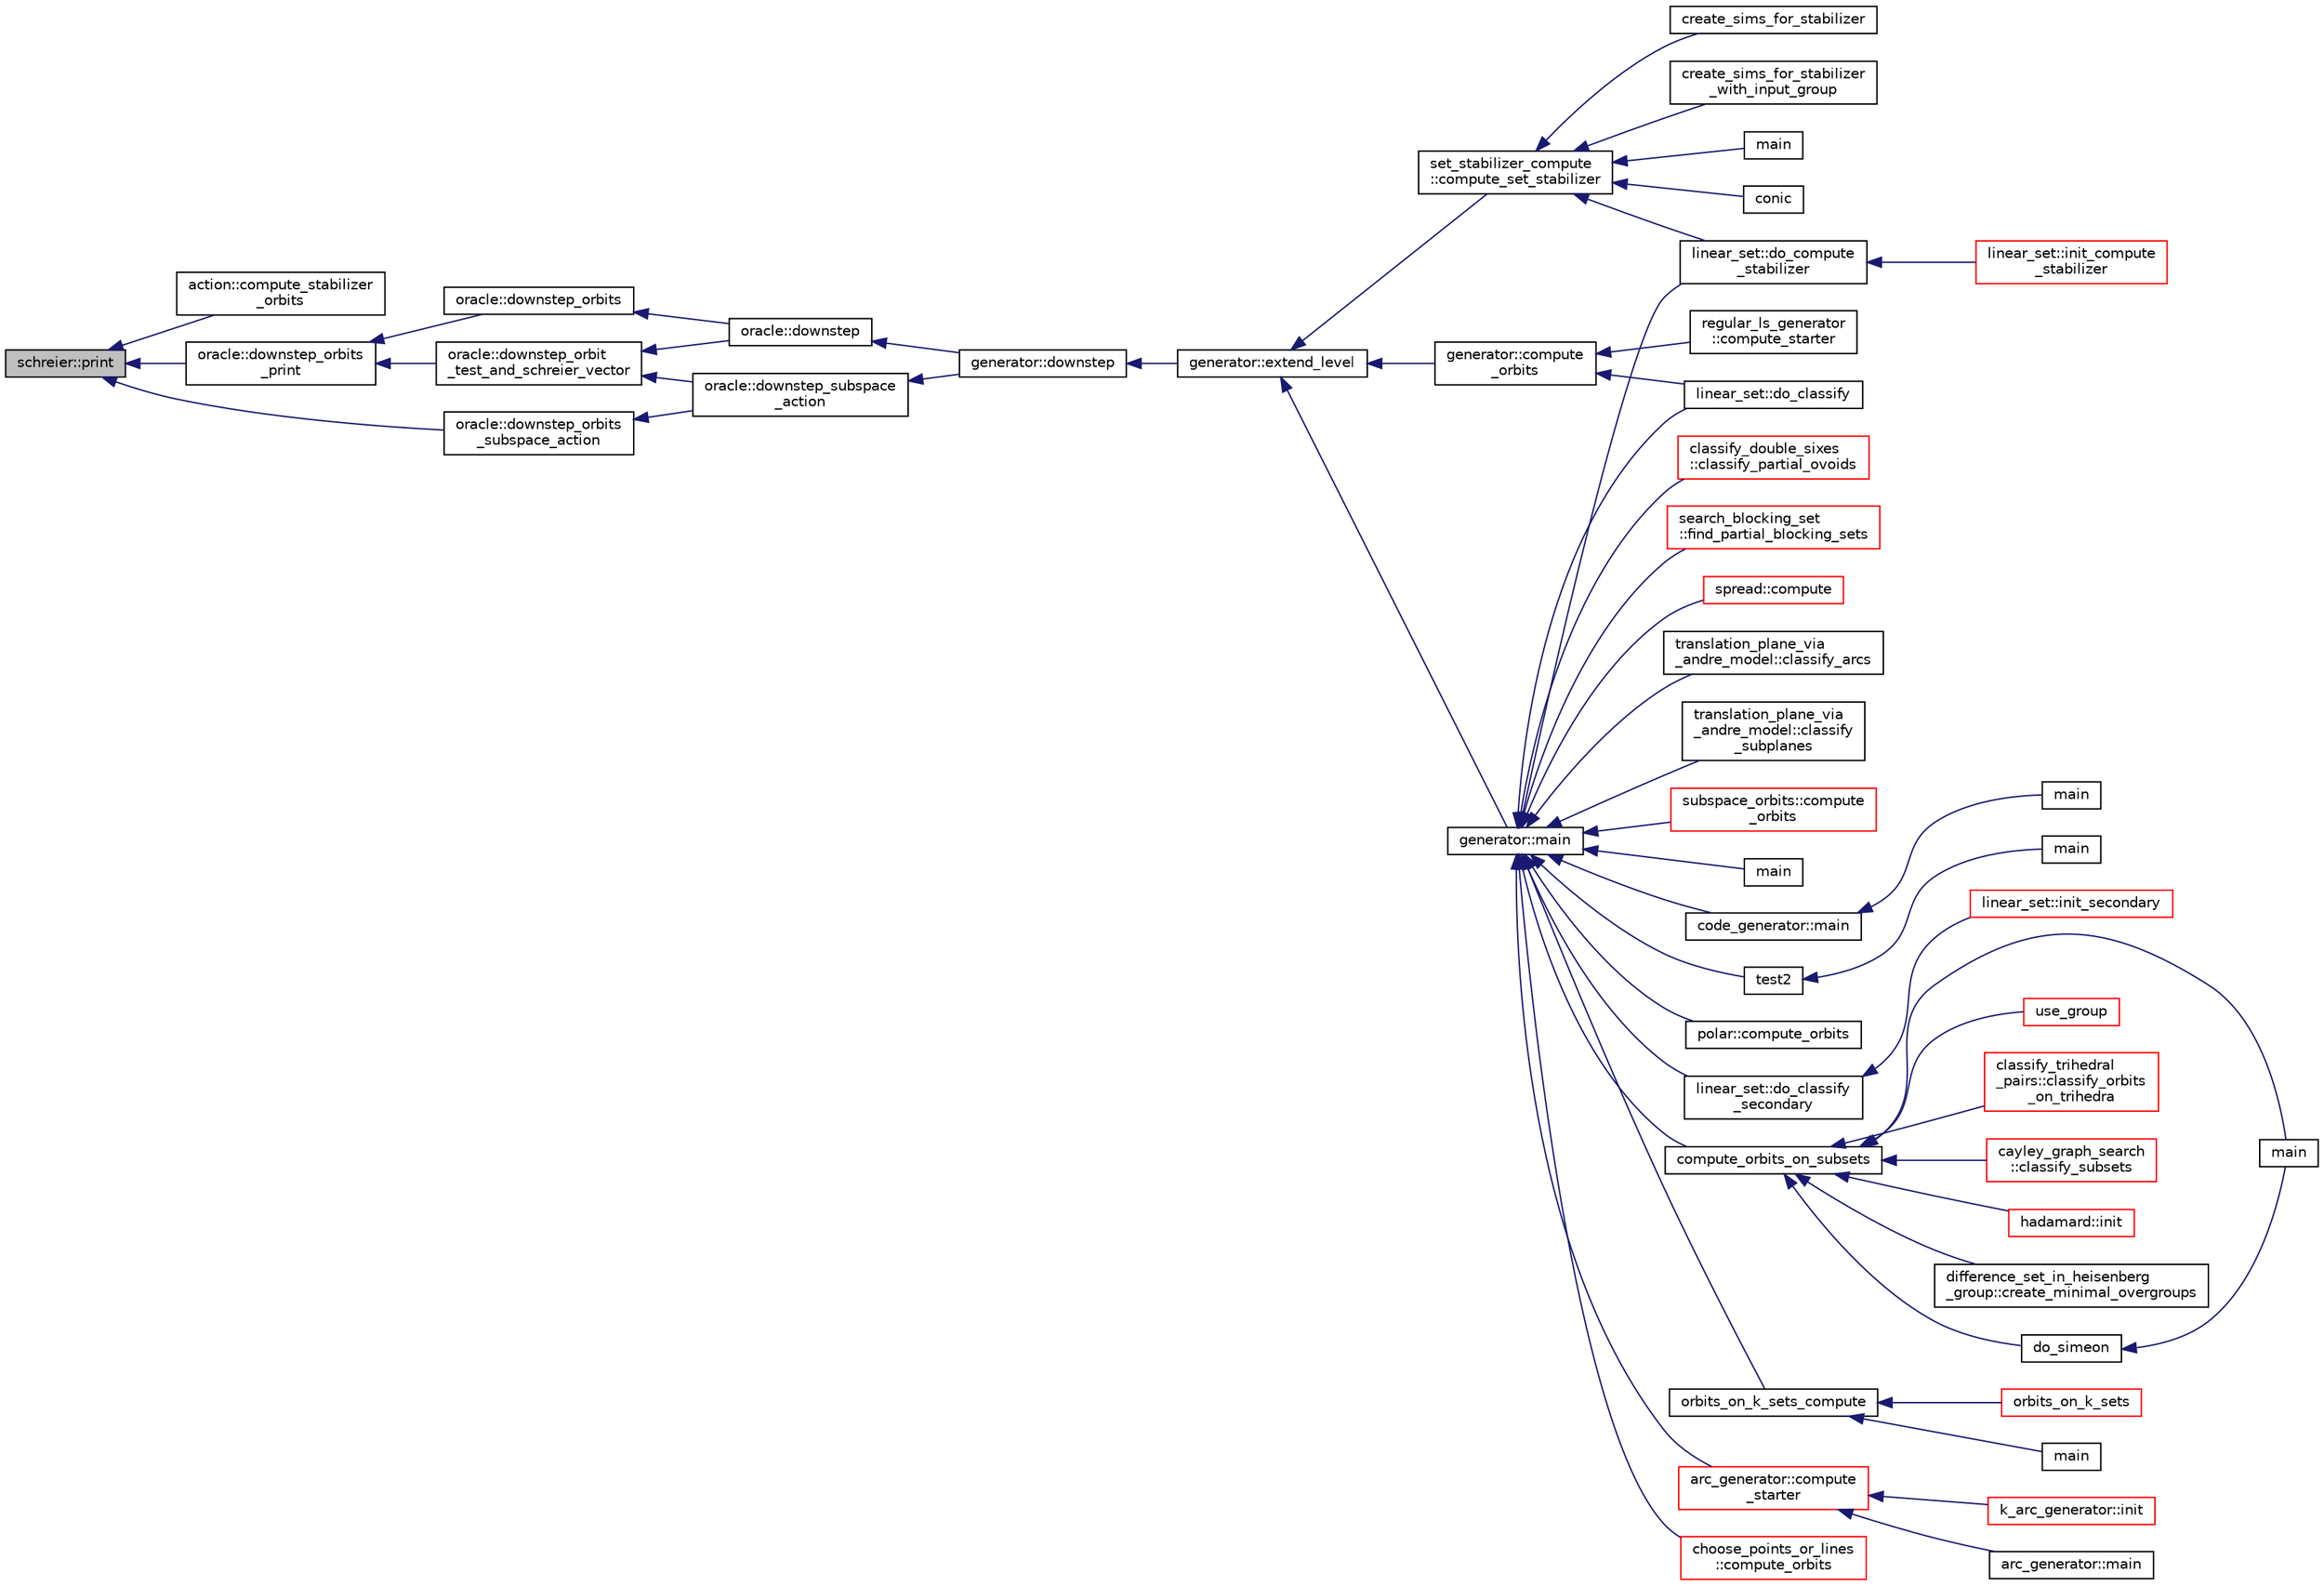 digraph "schreier::print"
{
  edge [fontname="Helvetica",fontsize="10",labelfontname="Helvetica",labelfontsize="10"];
  node [fontname="Helvetica",fontsize="10",shape=record];
  rankdir="LR";
  Node3540 [label="schreier::print",height=0.2,width=0.4,color="black", fillcolor="grey75", style="filled", fontcolor="black"];
  Node3540 -> Node3541 [dir="back",color="midnightblue",fontsize="10",style="solid",fontname="Helvetica"];
  Node3541 [label="action::compute_stabilizer\l_orbits",height=0.2,width=0.4,color="black", fillcolor="white", style="filled",URL="$d2/d86/classaction.html#a460cd7c4b648f59ce370386f4322e972"];
  Node3540 -> Node3542 [dir="back",color="midnightblue",fontsize="10",style="solid",fontname="Helvetica"];
  Node3542 [label="oracle::downstep_orbits\l_print",height=0.2,width=0.4,color="black", fillcolor="white", style="filled",URL="$d7/da7/classoracle.html#a7c267cd92618aacf63d6fb3d8730df33"];
  Node3542 -> Node3543 [dir="back",color="midnightblue",fontsize="10",style="solid",fontname="Helvetica"];
  Node3543 [label="oracle::downstep_orbits",height=0.2,width=0.4,color="black", fillcolor="white", style="filled",URL="$d7/da7/classoracle.html#a65ea623f3a7b2e3dba4e29638207bc53"];
  Node3543 -> Node3544 [dir="back",color="midnightblue",fontsize="10",style="solid",fontname="Helvetica"];
  Node3544 [label="oracle::downstep",height=0.2,width=0.4,color="black", fillcolor="white", style="filled",URL="$d7/da7/classoracle.html#a4fbc6710b45e5af5c2fb5bc3aa6d3bb1"];
  Node3544 -> Node3545 [dir="back",color="midnightblue",fontsize="10",style="solid",fontname="Helvetica"];
  Node3545 [label="generator::downstep",height=0.2,width=0.4,color="black", fillcolor="white", style="filled",URL="$d7/d73/classgenerator.html#ad90bc284af0b5f5beae960a0bd7a5b43"];
  Node3545 -> Node3546 [dir="back",color="midnightblue",fontsize="10",style="solid",fontname="Helvetica"];
  Node3546 [label="generator::extend_level",height=0.2,width=0.4,color="black", fillcolor="white", style="filled",URL="$d7/d73/classgenerator.html#a91b84d80ccec0cd2136bc221c30e0f8e"];
  Node3546 -> Node3547 [dir="back",color="midnightblue",fontsize="10",style="solid",fontname="Helvetica"];
  Node3547 [label="set_stabilizer_compute\l::compute_set_stabilizer",height=0.2,width=0.4,color="black", fillcolor="white", style="filled",URL="$d8/dc6/classset__stabilizer__compute.html#ad4f92074322e98c7cd0ed5d4f8486b76"];
  Node3547 -> Node3548 [dir="back",color="midnightblue",fontsize="10",style="solid",fontname="Helvetica"];
  Node3548 [label="main",height=0.2,width=0.4,color="black", fillcolor="white", style="filled",URL="$db/d67/test__hyperoval_8_c.html#a3c04138a5bfe5d72780bb7e82a18e627"];
  Node3547 -> Node3549 [dir="back",color="midnightblue",fontsize="10",style="solid",fontname="Helvetica"];
  Node3549 [label="conic",height=0.2,width=0.4,color="black", fillcolor="white", style="filled",URL="$d4/de8/conic_8_c.html#a96def9474b981a9d5831a9b48d85d652"];
  Node3547 -> Node3550 [dir="back",color="midnightblue",fontsize="10",style="solid",fontname="Helvetica"];
  Node3550 [label="linear_set::do_compute\l_stabilizer",height=0.2,width=0.4,color="black", fillcolor="white", style="filled",URL="$dd/d86/classlinear__set.html#ae8f58ded28fb5370f4459cca42b7463b"];
  Node3550 -> Node3551 [dir="back",color="midnightblue",fontsize="10",style="solid",fontname="Helvetica"];
  Node3551 [label="linear_set::init_compute\l_stabilizer",height=0.2,width=0.4,color="red", fillcolor="white", style="filled",URL="$dd/d86/classlinear__set.html#a0cc3eaec1896fdc977b62e94623b055b"];
  Node3547 -> Node3553 [dir="back",color="midnightblue",fontsize="10",style="solid",fontname="Helvetica"];
  Node3553 [label="create_sims_for_stabilizer",height=0.2,width=0.4,color="black", fillcolor="white", style="filled",URL="$d0/d76/tl__algebra__and__number__theory_8h.html#af2c67d225072549409be710ac3cd30f8"];
  Node3547 -> Node3554 [dir="back",color="midnightblue",fontsize="10",style="solid",fontname="Helvetica"];
  Node3554 [label="create_sims_for_stabilizer\l_with_input_group",height=0.2,width=0.4,color="black", fillcolor="white", style="filled",URL="$d0/d76/tl__algebra__and__number__theory_8h.html#af5482567a8d6ba5c2fe593bf6f7f9a0f"];
  Node3546 -> Node3555 [dir="back",color="midnightblue",fontsize="10",style="solid",fontname="Helvetica"];
  Node3555 [label="generator::compute\l_orbits",height=0.2,width=0.4,color="black", fillcolor="white", style="filled",URL="$d7/d73/classgenerator.html#a23989bc20ecaaed39c4119c758367f40"];
  Node3555 -> Node3556 [dir="back",color="midnightblue",fontsize="10",style="solid",fontname="Helvetica"];
  Node3556 [label="regular_ls_generator\l::compute_starter",height=0.2,width=0.4,color="black", fillcolor="white", style="filled",URL="$d2/dd8/classregular__ls__generator.html#aa38907741058694a73194b02ceb4a53d"];
  Node3555 -> Node3557 [dir="back",color="midnightblue",fontsize="10",style="solid",fontname="Helvetica"];
  Node3557 [label="linear_set::do_classify",height=0.2,width=0.4,color="black", fillcolor="white", style="filled",URL="$dd/d86/classlinear__set.html#a3eb2dbce7fa8b71901dfc12f288ddd0c"];
  Node3546 -> Node3558 [dir="back",color="midnightblue",fontsize="10",style="solid",fontname="Helvetica"];
  Node3558 [label="generator::main",height=0.2,width=0.4,color="black", fillcolor="white", style="filled",URL="$d7/d73/classgenerator.html#a01abff8e9f231bf0d82e2e8e0061f242"];
  Node3558 -> Node3559 [dir="back",color="midnightblue",fontsize="10",style="solid",fontname="Helvetica"];
  Node3559 [label="main",height=0.2,width=0.4,color="black", fillcolor="white", style="filled",URL="$d2/d11/codes_8h.html#a217dbf8b442f20279ea00b898af96f52"];
  Node3558 -> Node3560 [dir="back",color="midnightblue",fontsize="10",style="solid",fontname="Helvetica"];
  Node3560 [label="code_generator::main",height=0.2,width=0.4,color="black", fillcolor="white", style="filled",URL="$db/d37/classcode__generator.html#ab3cf3a306e4032c2b471ac95321c599f"];
  Node3560 -> Node3561 [dir="back",color="midnightblue",fontsize="10",style="solid",fontname="Helvetica"];
  Node3561 [label="main",height=0.2,width=0.4,color="black", fillcolor="white", style="filled",URL="$d4/d4f/codes_8_c.html#a217dbf8b442f20279ea00b898af96f52"];
  Node3558 -> Node3562 [dir="back",color="midnightblue",fontsize="10",style="solid",fontname="Helvetica"];
  Node3562 [label="test2",height=0.2,width=0.4,color="black", fillcolor="white", style="filled",URL="$d9/db0/factor__space_8_c.html#a39d73a812e5fd8f1bc111e948368cb10"];
  Node3562 -> Node3563 [dir="back",color="midnightblue",fontsize="10",style="solid",fontname="Helvetica"];
  Node3563 [label="main",height=0.2,width=0.4,color="black", fillcolor="white", style="filled",URL="$d9/db0/factor__space_8_c.html#a3c04138a5bfe5d72780bb7e82a18e627"];
  Node3558 -> Node3564 [dir="back",color="midnightblue",fontsize="10",style="solid",fontname="Helvetica"];
  Node3564 [label="polar::compute_orbits",height=0.2,width=0.4,color="black", fillcolor="white", style="filled",URL="$da/d1c/classpolar.html#ac4c3c4f95d14c74ff4a3ec3f3479a1da"];
  Node3558 -> Node3557 [dir="back",color="midnightblue",fontsize="10",style="solid",fontname="Helvetica"];
  Node3558 -> Node3565 [dir="back",color="midnightblue",fontsize="10",style="solid",fontname="Helvetica"];
  Node3565 [label="linear_set::do_classify\l_secondary",height=0.2,width=0.4,color="black", fillcolor="white", style="filled",URL="$dd/d86/classlinear__set.html#a47eb7f9995f3343abd3bdfbf9a9a9162"];
  Node3565 -> Node3566 [dir="back",color="midnightblue",fontsize="10",style="solid",fontname="Helvetica"];
  Node3566 [label="linear_set::init_secondary",height=0.2,width=0.4,color="red", fillcolor="white", style="filled",URL="$dd/d86/classlinear__set.html#a7bf8cd7805559b5762921687a7c1ed97"];
  Node3558 -> Node3550 [dir="back",color="midnightblue",fontsize="10",style="solid",fontname="Helvetica"];
  Node3558 -> Node3568 [dir="back",color="midnightblue",fontsize="10",style="solid",fontname="Helvetica"];
  Node3568 [label="compute_orbits_on_subsets",height=0.2,width=0.4,color="black", fillcolor="white", style="filled",URL="$d3/d35/snakes__and__ladders__global_8_c.html#af33697aede0480110b1227f727252637"];
  Node3568 -> Node3569 [dir="back",color="midnightblue",fontsize="10",style="solid",fontname="Helvetica"];
  Node3569 [label="cayley_graph_search\l::classify_subsets",height=0.2,width=0.4,color="red", fillcolor="white", style="filled",URL="$de/dae/classcayley__graph__search.html#a4cf8a90752e018a281481ac80ad52c4b"];
  Node3568 -> Node3572 [dir="back",color="midnightblue",fontsize="10",style="solid",fontname="Helvetica"];
  Node3572 [label="hadamard::init",height=0.2,width=0.4,color="red", fillcolor="white", style="filled",URL="$d7/dbb/classhadamard.html#a16af359850b8bdd0d2a73e260d496c33"];
  Node3568 -> Node3574 [dir="back",color="midnightblue",fontsize="10",style="solid",fontname="Helvetica"];
  Node3574 [label="difference_set_in_heisenberg\l_group::create_minimal_overgroups",height=0.2,width=0.4,color="black", fillcolor="white", style="filled",URL="$de/d8a/classdifference__set__in__heisenberg__group.html#a9bde5ad5da3ebaebf98fbfd3e8110b79"];
  Node3568 -> Node3575 [dir="back",color="midnightblue",fontsize="10",style="solid",fontname="Helvetica"];
  Node3575 [label="main",height=0.2,width=0.4,color="black", fillcolor="white", style="filled",URL="$d5/d13/simeon_8_c.html#ae66f6b31b5ad750f1fe042a706a4e3d4"];
  Node3568 -> Node3576 [dir="back",color="midnightblue",fontsize="10",style="solid",fontname="Helvetica"];
  Node3576 [label="do_simeon",height=0.2,width=0.4,color="black", fillcolor="white", style="filled",URL="$d5/d13/simeon_8_c.html#a36cf3f9cb484fa44da7a7dfcbe9385d0"];
  Node3576 -> Node3575 [dir="back",color="midnightblue",fontsize="10",style="solid",fontname="Helvetica"];
  Node3568 -> Node3577 [dir="back",color="midnightblue",fontsize="10",style="solid",fontname="Helvetica"];
  Node3577 [label="use_group",height=0.2,width=0.4,color="red", fillcolor="white", style="filled",URL="$d9/d9f/all__cliques_8_c.html#aba62531e97173264c39afe2c7857af31"];
  Node3568 -> Node3579 [dir="back",color="midnightblue",fontsize="10",style="solid",fontname="Helvetica"];
  Node3579 [label="classify_trihedral\l_pairs::classify_orbits\l_on_trihedra",height=0.2,width=0.4,color="red", fillcolor="white", style="filled",URL="$d1/d21/classclassify__trihedral__pairs.html#a99625621bfba4bb65b3d60304b306539"];
  Node3558 -> Node3586 [dir="back",color="midnightblue",fontsize="10",style="solid",fontname="Helvetica"];
  Node3586 [label="orbits_on_k_sets_compute",height=0.2,width=0.4,color="black", fillcolor="white", style="filled",URL="$d3/d35/snakes__and__ladders__global_8_c.html#a96743526b15703539d544499276aaa71"];
  Node3586 -> Node3587 [dir="back",color="midnightblue",fontsize="10",style="solid",fontname="Helvetica"];
  Node3587 [label="main",height=0.2,width=0.4,color="black", fillcolor="white", style="filled",URL="$d9/d5f/example__fano__plane_8_c.html#ae66f6b31b5ad750f1fe042a706a4e3d4"];
  Node3586 -> Node3588 [dir="back",color="midnightblue",fontsize="10",style="solid",fontname="Helvetica"];
  Node3588 [label="orbits_on_k_sets",height=0.2,width=0.4,color="red", fillcolor="white", style="filled",URL="$d3/d35/snakes__and__ladders__global_8_c.html#afe3d79116aa8b4d1a93d444a3a979b6e"];
  Node3558 -> Node3597 [dir="back",color="midnightblue",fontsize="10",style="solid",fontname="Helvetica"];
  Node3597 [label="arc_generator::compute\l_starter",height=0.2,width=0.4,color="red", fillcolor="white", style="filled",URL="$d4/d21/classarc__generator.html#aad1dcec3a1c302e743d574bd1ac857d9"];
  Node3597 -> Node3596 [dir="back",color="midnightblue",fontsize="10",style="solid",fontname="Helvetica"];
  Node3596 [label="arc_generator::main",height=0.2,width=0.4,color="black", fillcolor="white", style="filled",URL="$d4/d21/classarc__generator.html#ad80140b51b165dad1fe6ab232be7829a"];
  Node3597 -> Node3598 [dir="back",color="midnightblue",fontsize="10",style="solid",fontname="Helvetica"];
  Node3598 [label="k_arc_generator::init",height=0.2,width=0.4,color="red", fillcolor="white", style="filled",URL="$d6/dd8/classk__arc__generator.html#a6036d9f52ede9f8ca681505626b5361d"];
  Node3558 -> Node3602 [dir="back",color="midnightblue",fontsize="10",style="solid",fontname="Helvetica"];
  Node3602 [label="choose_points_or_lines\l::compute_orbits",height=0.2,width=0.4,color="red", fillcolor="white", style="filled",URL="$d6/d75/classchoose__points__or__lines.html#adc353e2d41dc8a39563322c8cdd85f61"];
  Node3558 -> Node3604 [dir="back",color="midnightblue",fontsize="10",style="solid",fontname="Helvetica"];
  Node3604 [label="classify_double_sixes\l::classify_partial_ovoids",height=0.2,width=0.4,color="red", fillcolor="white", style="filled",URL="$dd/d23/classclassify__double__sixes.html#a2253fca143a0e8a3e39655eb05668ae9"];
  Node3558 -> Node3606 [dir="back",color="midnightblue",fontsize="10",style="solid",fontname="Helvetica"];
  Node3606 [label="search_blocking_set\l::find_partial_blocking_sets",height=0.2,width=0.4,color="red", fillcolor="white", style="filled",URL="$dc/d36/classsearch__blocking__set.html#ad3fdb3d356db75a02c406bc9d4e9e9b6"];
  Node3558 -> Node3608 [dir="back",color="midnightblue",fontsize="10",style="solid",fontname="Helvetica"];
  Node3608 [label="spread::compute",height=0.2,width=0.4,color="red", fillcolor="white", style="filled",URL="$da/dc1/classspread.html#a9674466d3e03b8dad79882299c638a21"];
  Node3558 -> Node3610 [dir="back",color="midnightblue",fontsize="10",style="solid",fontname="Helvetica"];
  Node3610 [label="translation_plane_via\l_andre_model::classify_arcs",height=0.2,width=0.4,color="black", fillcolor="white", style="filled",URL="$d1/dcc/classtranslation__plane__via__andre__model.html#ac8f002e812a8b152d41e806688601c5e"];
  Node3558 -> Node3611 [dir="back",color="midnightblue",fontsize="10",style="solid",fontname="Helvetica"];
  Node3611 [label="translation_plane_via\l_andre_model::classify\l_subplanes",height=0.2,width=0.4,color="black", fillcolor="white", style="filled",URL="$d1/dcc/classtranslation__plane__via__andre__model.html#a794fefa95f0a7f7b887133375988ee55"];
  Node3558 -> Node3612 [dir="back",color="midnightblue",fontsize="10",style="solid",fontname="Helvetica"];
  Node3612 [label="subspace_orbits::compute\l_orbits",height=0.2,width=0.4,color="red", fillcolor="white", style="filled",URL="$d2/d9f/classsubspace__orbits.html#a2778f8d49cde1675de1ef6acfe180b63"];
  Node3542 -> Node3614 [dir="back",color="midnightblue",fontsize="10",style="solid",fontname="Helvetica"];
  Node3614 [label="oracle::downstep_orbit\l_test_and_schreier_vector",height=0.2,width=0.4,color="black", fillcolor="white", style="filled",URL="$d7/da7/classoracle.html#a140c3df3ca2f645e364b5cd644c088ab"];
  Node3614 -> Node3544 [dir="back",color="midnightblue",fontsize="10",style="solid",fontname="Helvetica"];
  Node3614 -> Node3615 [dir="back",color="midnightblue",fontsize="10",style="solid",fontname="Helvetica"];
  Node3615 [label="oracle::downstep_subspace\l_action",height=0.2,width=0.4,color="black", fillcolor="white", style="filled",URL="$d7/da7/classoracle.html#a26f568b84b1ca2c24f619278ac88c407"];
  Node3615 -> Node3545 [dir="back",color="midnightblue",fontsize="10",style="solid",fontname="Helvetica"];
  Node3540 -> Node3616 [dir="back",color="midnightblue",fontsize="10",style="solid",fontname="Helvetica"];
  Node3616 [label="oracle::downstep_orbits\l_subspace_action",height=0.2,width=0.4,color="black", fillcolor="white", style="filled",URL="$d7/da7/classoracle.html#adcf946d772e92646c47cf264764d85a6"];
  Node3616 -> Node3615 [dir="back",color="midnightblue",fontsize="10",style="solid",fontname="Helvetica"];
}
